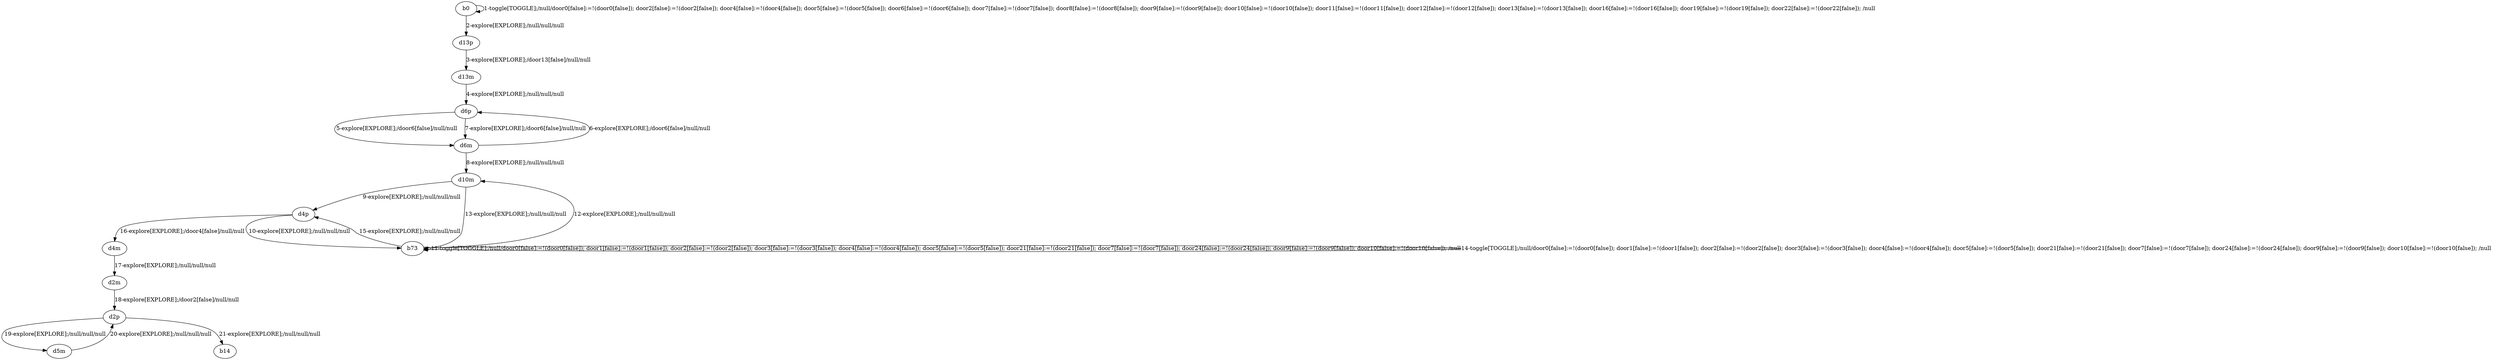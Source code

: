 # Total number of goals covered by this test: 1
# d2p --> b14

digraph g {
"b0" -> "b0" [label = "1-toggle[TOGGLE];/null/door0[false]:=!(door0[false]); door2[false]:=!(door2[false]); door4[false]:=!(door4[false]); door5[false]:=!(door5[false]); door6[false]:=!(door6[false]); door7[false]:=!(door7[false]); door8[false]:=!(door8[false]); door9[false]:=!(door9[false]); door10[false]:=!(door10[false]); door11[false]:=!(door11[false]); door12[false]:=!(door12[false]); door13[false]:=!(door13[false]); door16[false]:=!(door16[false]); door19[false]:=!(door19[false]); door22[false]:=!(door22[false]); /null"];
"b0" -> "d13p" [label = "2-explore[EXPLORE];/null/null/null"];
"d13p" -> "d13m" [label = "3-explore[EXPLORE];/door13[false]/null/null"];
"d13m" -> "d6p" [label = "4-explore[EXPLORE];/null/null/null"];
"d6p" -> "d6m" [label = "5-explore[EXPLORE];/door6[false]/null/null"];
"d6m" -> "d6p" [label = "6-explore[EXPLORE];/door6[false]/null/null"];
"d6p" -> "d6m" [label = "7-explore[EXPLORE];/door6[false]/null/null"];
"d6m" -> "d10m" [label = "8-explore[EXPLORE];/null/null/null"];
"d10m" -> "d4p" [label = "9-explore[EXPLORE];/null/null/null"];
"d4p" -> "b73" [label = "10-explore[EXPLORE];/null/null/null"];
"b73" -> "b73" [label = "11-toggle[TOGGLE];/null/door0[false]:=!(door0[false]); door1[false]:=!(door1[false]); door2[false]:=!(door2[false]); door3[false]:=!(door3[false]); door4[false]:=!(door4[false]); door5[false]:=!(door5[false]); door21[false]:=!(door21[false]); door7[false]:=!(door7[false]); door24[false]:=!(door24[false]); door9[false]:=!(door9[false]); door10[false]:=!(door10[false]); /null"];
"b73" -> "d10m" [label = "12-explore[EXPLORE];/null/null/null"];
"d10m" -> "b73" [label = "13-explore[EXPLORE];/null/null/null"];
"b73" -> "b73" [label = "14-toggle[TOGGLE];/null/door0[false]:=!(door0[false]); door1[false]:=!(door1[false]); door2[false]:=!(door2[false]); door3[false]:=!(door3[false]); door4[false]:=!(door4[false]); door5[false]:=!(door5[false]); door21[false]:=!(door21[false]); door7[false]:=!(door7[false]); door24[false]:=!(door24[false]); door9[false]:=!(door9[false]); door10[false]:=!(door10[false]); /null"];
"b73" -> "d4p" [label = "15-explore[EXPLORE];/null/null/null"];
"d4p" -> "d4m" [label = "16-explore[EXPLORE];/door4[false]/null/null"];
"d4m" -> "d2m" [label = "17-explore[EXPLORE];/null/null/null"];
"d2m" -> "d2p" [label = "18-explore[EXPLORE];/door2[false]/null/null"];
"d2p" -> "d5m" [label = "19-explore[EXPLORE];/null/null/null"];
"d5m" -> "d2p" [label = "20-explore[EXPLORE];/null/null/null"];
"d2p" -> "b14" [label = "21-explore[EXPLORE];/null/null/null"];
}